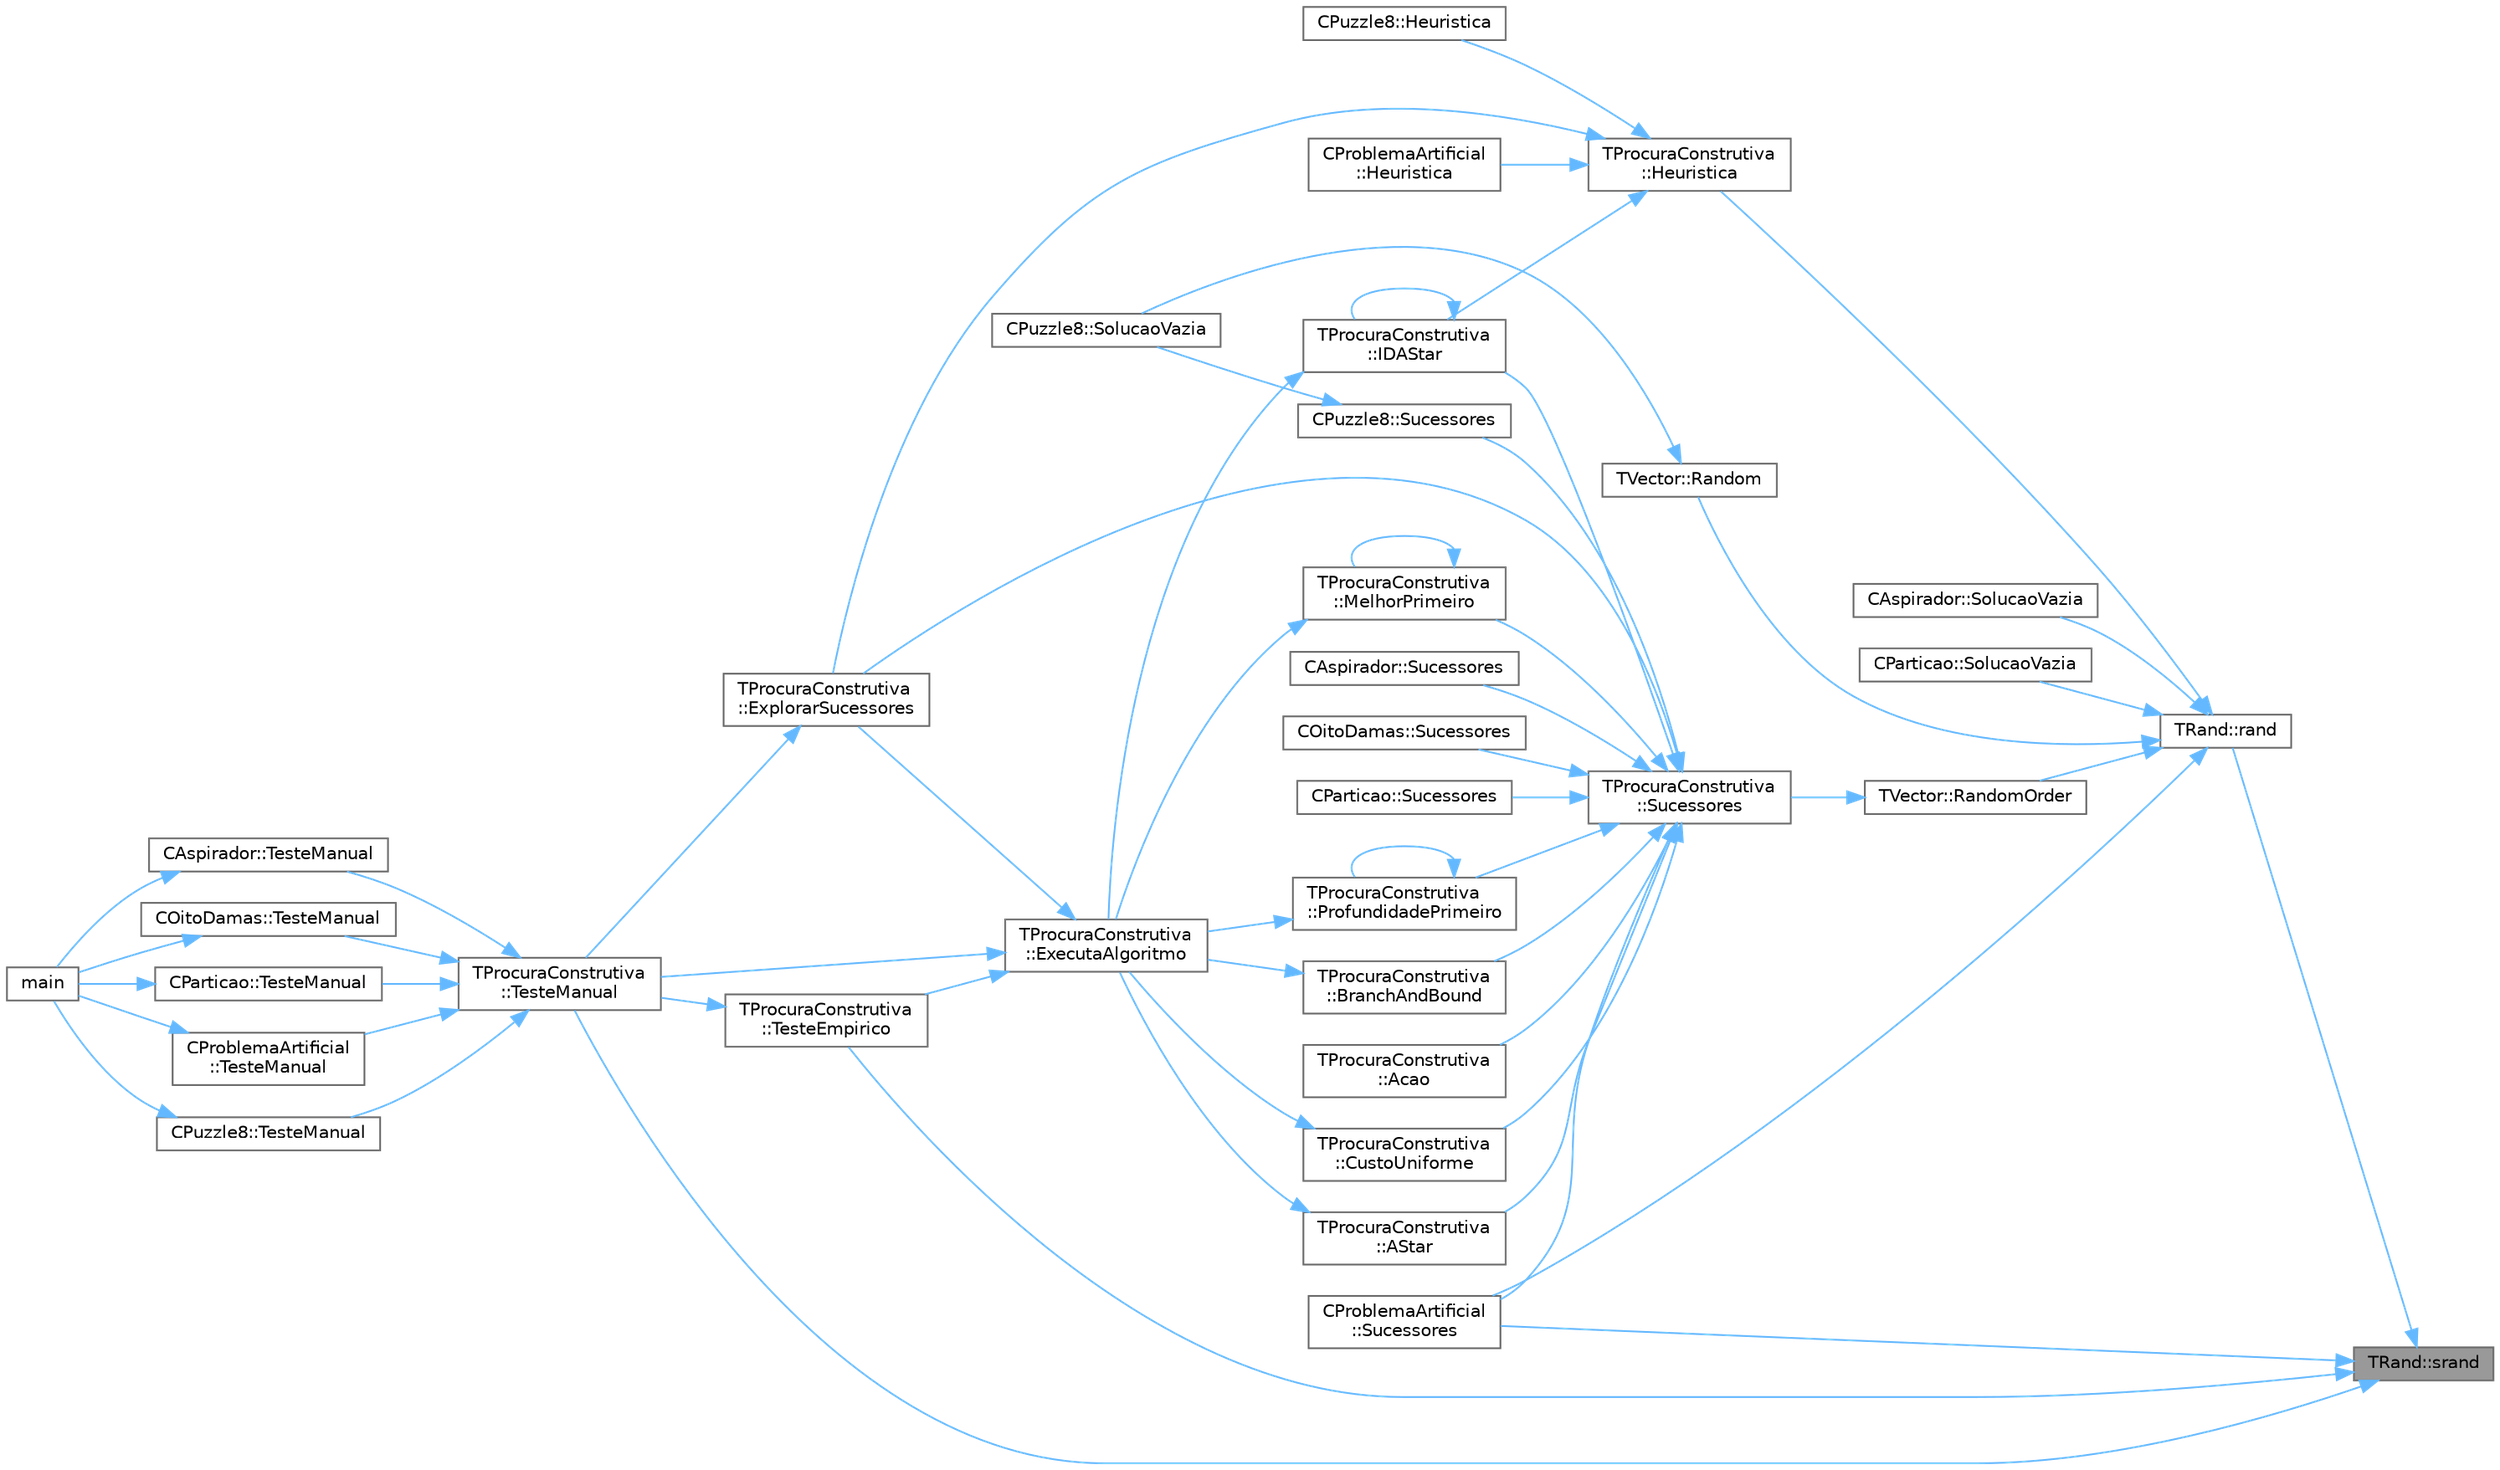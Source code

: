 digraph "TRand::srand"
{
 // LATEX_PDF_SIZE
  bgcolor="transparent";
  edge [fontname=Helvetica,fontsize=10,labelfontname=Helvetica,labelfontsize=10];
  node [fontname=Helvetica,fontsize=10,shape=box,height=0.2,width=0.4];
  rankdir="RL";
  Node1 [id="Node000001",label="TRand::srand",height=0.2,width=0.4,color="gray40", fillcolor="grey60", style="filled", fontcolor="black",tooltip=" "];
  Node1 -> Node2 [id="edge55_Node000001_Node000002",dir="back",color="steelblue1",style="solid",tooltip=" "];
  Node2 [id="Node000002",label="TRand::rand",height=0.2,width=0.4,color="grey40", fillcolor="white", style="filled",URL="$classTRand.html#a8f8ec155d796c5586198ac75eb966d4f",tooltip=" "];
  Node2 -> Node3 [id="edge56_Node000002_Node000003",dir="back",color="steelblue1",style="solid",tooltip=" "];
  Node3 [id="Node000003",label="TProcuraConstrutiva\l::Heuristica",height=0.2,width=0.4,color="grey40", fillcolor="white", style="filled",URL="$group__RedefinicaoSugerida.html#ga0e8bb1bd33683545dc4f8f6329548b40",tooltip="Função para calcular quanto falta para o final, o valor da heurística."];
  Node3 -> Node4 [id="edge57_Node000003_Node000004",dir="back",color="steelblue1",style="solid",tooltip=" "];
  Node4 [id="Node000004",label="TProcuraConstrutiva\l::ExplorarSucessores",height=0.2,width=0.4,color="grey40", fillcolor="white", style="filled",URL="$classTProcuraConstrutiva.html#ab5639efca5e48b564a8bdd9ec23a8955",tooltip=" "];
  Node4 -> Node5 [id="edge58_Node000004_Node000005",dir="back",color="steelblue1",style="solid",tooltip=" "];
  Node5 [id="Node000005",label="TProcuraConstrutiva\l::TesteManual",height=0.2,width=0.4,color="grey40", fillcolor="white", style="filled",URL="$group__RedefinicaoMandatoria.html#ga843a501e25cbaff7eb51d8d29995be3a",tooltip="Inicializa a interação com o utilizador."];
  Node5 -> Node6 [id="edge59_Node000005_Node000006",dir="back",color="steelblue1",style="solid",tooltip=" "];
  Node6 [id="Node000006",label="CAspirador::TesteManual",height=0.2,width=0.4,color="grey40", fillcolor="white", style="filled",URL="$classCAspirador.html#a718c8187439940dec18a46a9e9e024e3",tooltip="Inicializa a interação com o utilizador."];
  Node6 -> Node7 [id="edge60_Node000006_Node000007",dir="back",color="steelblue1",style="solid",tooltip=" "];
  Node7 [id="Node000007",label="main",height=0.2,width=0.4,color="grey40", fillcolor="white", style="filled",URL="$teste_8cpp.html#a0ddf1224851353fc92bfbff6f499fa97",tooltip=" "];
  Node5 -> Node8 [id="edge61_Node000005_Node000008",dir="back",color="steelblue1",style="solid",tooltip=" "];
  Node8 [id="Node000008",label="COitoDamas::TesteManual",height=0.2,width=0.4,color="grey40", fillcolor="white", style="filled",URL="$classCOitoDamas.html#a0fb443165d257ac17fc8cf5bc870404d",tooltip="Inicializa a interação com o utilizador."];
  Node8 -> Node7 [id="edge62_Node000008_Node000007",dir="back",color="steelblue1",style="solid",tooltip=" "];
  Node5 -> Node9 [id="edge63_Node000005_Node000009",dir="back",color="steelblue1",style="solid",tooltip=" "];
  Node9 [id="Node000009",label="CParticao::TesteManual",height=0.2,width=0.4,color="grey40", fillcolor="white", style="filled",URL="$classCParticao.html#aa4d328b9944991f3fc52ce0726111865",tooltip="Inicializa a interação com o utilizador."];
  Node9 -> Node7 [id="edge64_Node000009_Node000007",dir="back",color="steelblue1",style="solid",tooltip=" "];
  Node5 -> Node10 [id="edge65_Node000005_Node000010",dir="back",color="steelblue1",style="solid",tooltip=" "];
  Node10 [id="Node000010",label="CProblemaArtificial\l::TesteManual",height=0.2,width=0.4,color="grey40", fillcolor="white", style="filled",URL="$classCProblemaArtificial.html#abaad629eb538177261df40e1e27e92ed",tooltip="Inicializa a interação com o utilizador."];
  Node10 -> Node7 [id="edge66_Node000010_Node000007",dir="back",color="steelblue1",style="solid",tooltip=" "];
  Node5 -> Node11 [id="edge67_Node000005_Node000011",dir="back",color="steelblue1",style="solid",tooltip=" "];
  Node11 [id="Node000011",label="CPuzzle8::TesteManual",height=0.2,width=0.4,color="grey40", fillcolor="white", style="filled",URL="$classCPuzzle8.html#a06d2a8f5d7e3670eb6ee75d7a72b0265",tooltip="Inicializa a interação com o utilizador."];
  Node11 -> Node7 [id="edge68_Node000011_Node000007",dir="back",color="steelblue1",style="solid",tooltip=" "];
  Node3 -> Node12 [id="edge69_Node000003_Node000012",dir="back",color="steelblue1",style="solid",tooltip=" "];
  Node12 [id="Node000012",label="CProblemaArtificial\l::Heuristica",height=0.2,width=0.4,color="grey40", fillcolor="white", style="filled",URL="$classCProblemaArtificial.html#acefa1963a1703a5f092c391a13b37ff5",tooltip="Função para calcular quanto falta para o final, o valor da heurística."];
  Node3 -> Node13 [id="edge70_Node000003_Node000013",dir="back",color="steelblue1",style="solid",tooltip=" "];
  Node13 [id="Node000013",label="CPuzzle8::Heuristica",height=0.2,width=0.4,color="grey40", fillcolor="white", style="filled",URL="$classCPuzzle8.html#a273bc37daab41bce1aab45517e800d27",tooltip="Função para calcular quanto falta para o final, o valor da heurística."];
  Node3 -> Node14 [id="edge71_Node000003_Node000014",dir="back",color="steelblue1",style="solid",tooltip=" "];
  Node14 [id="Node000014",label="TProcuraConstrutiva\l::IDAStar",height=0.2,width=0.4,color="grey40", fillcolor="white", style="filled",URL="$group__ProcurasInformadas.html#gae77f9608e7988052377d7025bee7c4e8",tooltip="Executa a procura IDA*, algoritmo informado."];
  Node14 -> Node15 [id="edge72_Node000014_Node000015",dir="back",color="steelblue1",style="solid",tooltip=" "];
  Node15 [id="Node000015",label="TProcuraConstrutiva\l::ExecutaAlgoritmo",height=0.2,width=0.4,color="grey40", fillcolor="white", style="filled",URL="$group__RedefinicaoOpcional.html#gae52871eb18c8ae656a2174acf43b3bb3",tooltip="Executa o algoritmo com os parametros atuais."];
  Node15 -> Node4 [id="edge73_Node000015_Node000004",dir="back",color="steelblue1",style="solid",tooltip=" "];
  Node15 -> Node16 [id="edge74_Node000015_Node000016",dir="back",color="steelblue1",style="solid",tooltip=" "];
  Node16 [id="Node000016",label="TProcuraConstrutiva\l::TesteEmpirico",height=0.2,width=0.4,color="grey40", fillcolor="white", style="filled",URL="$group__RedefinicaoOpcional.html#gab2fca28035f165ce7c1d40acbfc8c971",tooltip="Executa testes empíricos, em todas as configurações guardadas, nas instâncias selecionadas."];
  Node16 -> Node5 [id="edge75_Node000016_Node000005",dir="back",color="steelblue1",style="solid",tooltip=" "];
  Node15 -> Node5 [id="edge76_Node000015_Node000005",dir="back",color="steelblue1",style="solid",tooltip=" "];
  Node14 -> Node14 [id="edge77_Node000014_Node000014",dir="back",color="steelblue1",style="solid",tooltip=" "];
  Node2 -> Node17 [id="edge78_Node000002_Node000017",dir="back",color="steelblue1",style="solid",tooltip=" "];
  Node17 [id="Node000017",label="TVector::Random",height=0.2,width=0.4,color="grey40", fillcolor="white", style="filled",URL="$classTVector.html#a769c6a55b72a463fd2313fbd638c7234",tooltip=" "];
  Node17 -> Node18 [id="edge79_Node000017_Node000018",dir="back",color="steelblue1",style="solid",tooltip=" "];
  Node18 [id="Node000018",label="CPuzzle8::SolucaoVazia",height=0.2,width=0.4,color="grey40", fillcolor="white", style="filled",URL="$classCPuzzle8.html#a9cf95b2a057f5368736e503565fad846",tooltip="Coloca o objecto no estado inicial da procura."];
  Node2 -> Node19 [id="edge80_Node000002_Node000019",dir="back",color="steelblue1",style="solid",tooltip=" "];
  Node19 [id="Node000019",label="TVector::RandomOrder",height=0.2,width=0.4,color="grey40", fillcolor="white", style="filled",URL="$classTVector.html#a747a4587a9dc84f7ac16331df242471f",tooltip=" "];
  Node19 -> Node20 [id="edge81_Node000019_Node000020",dir="back",color="steelblue1",style="solid",tooltip=" "];
  Node20 [id="Node000020",label="TProcuraConstrutiva\l::Sucessores",height=0.2,width=0.4,color="grey40", fillcolor="white", style="filled",URL="$group__RedefinicaoMandatoria.html#ga0a13570d2f5a21296e3c10c2780e170c",tooltip="Coloca em sucessores a lista de estados sucessores."];
  Node20 -> Node21 [id="edge82_Node000020_Node000021",dir="back",color="steelblue1",style="solid",tooltip=" "];
  Node21 [id="Node000021",label="TProcuraConstrutiva\l::Acao",height=0.2,width=0.4,color="grey40", fillcolor="white", style="filled",URL="$group__RedefinicaoOpcional.html#gacccf4fbb52126ba19bfc456c0c6d5214",tooltip="Executa a ação (movimento, passo, jogada, lance, etc.) no estado atual."];
  Node20 -> Node22 [id="edge83_Node000020_Node000022",dir="back",color="steelblue1",style="solid",tooltip=" "];
  Node22 [id="Node000022",label="TProcuraConstrutiva\l::AStar",height=0.2,width=0.4,color="grey40", fillcolor="white", style="filled",URL="$group__ProcurasInformadas.html#ga37dd78e1a9a6742700728135f81964b4",tooltip="Executa a procura A*, algoritmo informado."];
  Node22 -> Node15 [id="edge84_Node000022_Node000015",dir="back",color="steelblue1",style="solid",tooltip=" "];
  Node20 -> Node23 [id="edge85_Node000020_Node000023",dir="back",color="steelblue1",style="solid",tooltip=" "];
  Node23 [id="Node000023",label="TProcuraConstrutiva\l::BranchAndBound",height=0.2,width=0.4,color="grey40", fillcolor="white", style="filled",URL="$group__ProcurasInformadas.html#gafe804dbf6cabda9e627500c2d4f8aafd",tooltip="Executa o algoritmo Branch-and-Bound, um algoritmo informado."];
  Node23 -> Node15 [id="edge86_Node000023_Node000015",dir="back",color="steelblue1",style="solid",tooltip=" "];
  Node20 -> Node24 [id="edge87_Node000020_Node000024",dir="back",color="steelblue1",style="solid",tooltip=" "];
  Node24 [id="Node000024",label="TProcuraConstrutiva\l::CustoUniforme",height=0.2,width=0.4,color="grey40", fillcolor="white", style="filled",URL="$group__ProcurasCegas.html#ga2343fafdecfd55b69c0ffb71e8f9426b",tooltip="Executa a procura por custo uniforme, algoritmo cego."];
  Node24 -> Node15 [id="edge88_Node000024_Node000015",dir="back",color="steelblue1",style="solid",tooltip=" "];
  Node20 -> Node4 [id="edge89_Node000020_Node000004",dir="back",color="steelblue1",style="solid",tooltip=" "];
  Node20 -> Node14 [id="edge90_Node000020_Node000014",dir="back",color="steelblue1",style="solid",tooltip=" "];
  Node20 -> Node25 [id="edge91_Node000020_Node000025",dir="back",color="steelblue1",style="solid",tooltip=" "];
  Node25 [id="Node000025",label="TProcuraConstrutiva\l::MelhorPrimeiro",height=0.2,width=0.4,color="grey40", fillcolor="white", style="filled",URL="$group__ProcurasInformadas.html#gaebb84182343041bc276e4ceceb4b13aa",tooltip="Executa a procura melhor primeiro, algoritmo informado."];
  Node25 -> Node15 [id="edge92_Node000025_Node000015",dir="back",color="steelblue1",style="solid",tooltip=" "];
  Node25 -> Node25 [id="edge93_Node000025_Node000025",dir="back",color="steelblue1",style="solid",tooltip=" "];
  Node20 -> Node26 [id="edge94_Node000020_Node000026",dir="back",color="steelblue1",style="solid",tooltip=" "];
  Node26 [id="Node000026",label="TProcuraConstrutiva\l::ProfundidadePrimeiro",height=0.2,width=0.4,color="grey40", fillcolor="white", style="filled",URL="$group__ProcurasCegas.html#gaf00d9776f6b25d56138efb6725b86228",tooltip="Executa a procura em profundidade primeiro, algoritmo cego."];
  Node26 -> Node15 [id="edge95_Node000026_Node000015",dir="back",color="steelblue1",style="solid",tooltip=" "];
  Node26 -> Node26 [id="edge96_Node000026_Node000026",dir="back",color="steelblue1",style="solid",tooltip=" "];
  Node20 -> Node27 [id="edge97_Node000020_Node000027",dir="back",color="steelblue1",style="solid",tooltip=" "];
  Node27 [id="Node000027",label="CAspirador::Sucessores",height=0.2,width=0.4,color="grey40", fillcolor="white", style="filled",URL="$classCAspirador.html#ac28dba7dd58b76f9d16f44ebac66fab8",tooltip="Coloca em sucessores a lista de estados sucessores."];
  Node20 -> Node28 [id="edge98_Node000020_Node000028",dir="back",color="steelblue1",style="solid",tooltip=" "];
  Node28 [id="Node000028",label="COitoDamas::Sucessores",height=0.2,width=0.4,color="grey40", fillcolor="white", style="filled",URL="$classCOitoDamas.html#ab384df7572c5a6e34ffe28b346aaf517",tooltip="Coloca em sucessores a lista de estados sucessores."];
  Node20 -> Node29 [id="edge99_Node000020_Node000029",dir="back",color="steelblue1",style="solid",tooltip=" "];
  Node29 [id="Node000029",label="CParticao::Sucessores",height=0.2,width=0.4,color="grey40", fillcolor="white", style="filled",URL="$classCParticao.html#a5c6104354972acf2f6ed3d8ff7a8b98c",tooltip="Coloca em sucessores a lista de estados sucessores."];
  Node20 -> Node30 [id="edge100_Node000020_Node000030",dir="back",color="steelblue1",style="solid",tooltip=" "];
  Node30 [id="Node000030",label="CProblemaArtificial\l::Sucessores",height=0.2,width=0.4,color="grey40", fillcolor="white", style="filled",URL="$classCProblemaArtificial.html#a8ecd3995c8ce751d5da10cc20709175c",tooltip="Coloca em sucessores a lista de estados sucessores."];
  Node20 -> Node31 [id="edge101_Node000020_Node000031",dir="back",color="steelblue1",style="solid",tooltip=" "];
  Node31 [id="Node000031",label="CPuzzle8::Sucessores",height=0.2,width=0.4,color="grey40", fillcolor="white", style="filled",URL="$classCPuzzle8.html#a65dd2ff8c163c5542a12b2213c2fd12a",tooltip="Coloca em sucessores a lista de estados sucessores."];
  Node31 -> Node18 [id="edge102_Node000031_Node000018",dir="back",color="steelblue1",style="solid",tooltip=" "];
  Node2 -> Node32 [id="edge103_Node000002_Node000032",dir="back",color="steelblue1",style="solid",tooltip=" "];
  Node32 [id="Node000032",label="CAspirador::SolucaoVazia",height=0.2,width=0.4,color="grey40", fillcolor="white", style="filled",URL="$classCAspirador.html#afc7cdfece73d364d74bca6bab1c899c1",tooltip="Coloca o objecto no estado inicial da procura."];
  Node2 -> Node33 [id="edge104_Node000002_Node000033",dir="back",color="steelblue1",style="solid",tooltip=" "];
  Node33 [id="Node000033",label="CParticao::SolucaoVazia",height=0.2,width=0.4,color="grey40", fillcolor="white", style="filled",URL="$classCParticao.html#ac7bddec07a5f2d637785c13b32f2a4c5",tooltip="Coloca o objecto no estado inicial da procura."];
  Node2 -> Node30 [id="edge105_Node000002_Node000030",dir="back",color="steelblue1",style="solid",tooltip=" "];
  Node1 -> Node30 [id="edge106_Node000001_Node000030",dir="back",color="steelblue1",style="solid",tooltip=" "];
  Node1 -> Node16 [id="edge107_Node000001_Node000016",dir="back",color="steelblue1",style="solid",tooltip=" "];
  Node1 -> Node5 [id="edge108_Node000001_Node000005",dir="back",color="steelblue1",style="solid",tooltip=" "];
}
